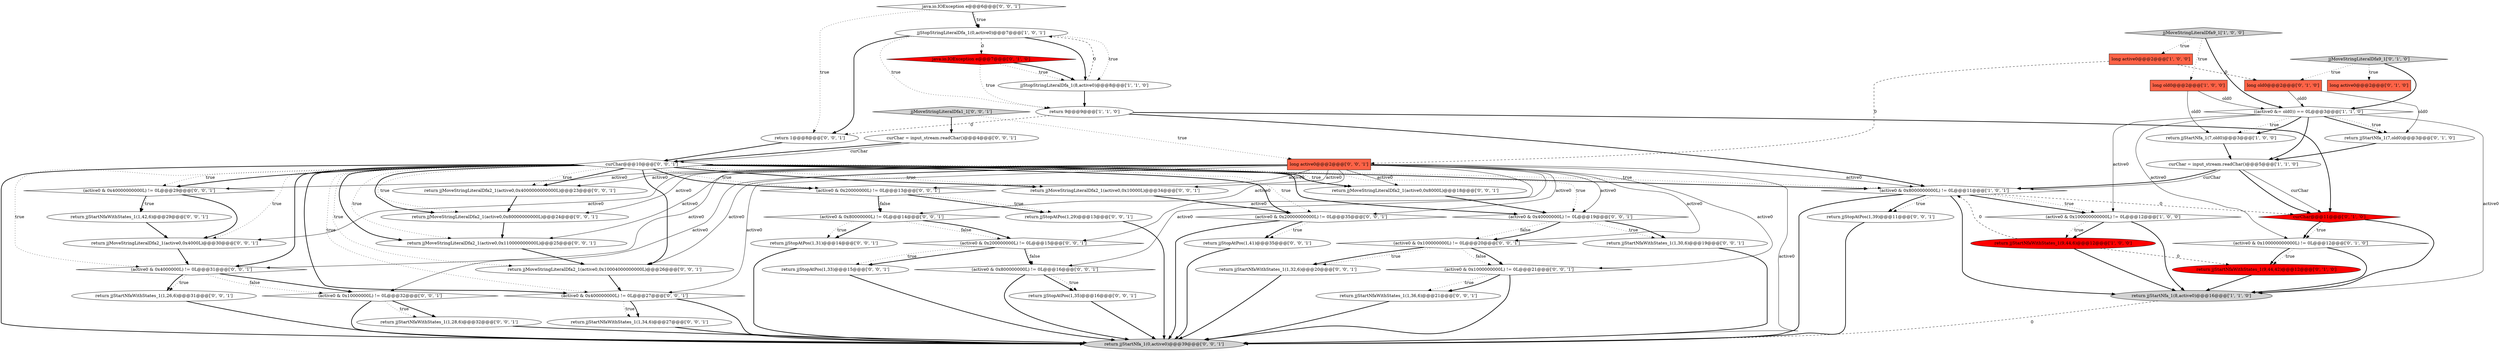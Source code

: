 digraph {
49 [style = filled, label = "(active0 & 0x4000000L) != 0L@@@31@@@['0', '0', '1']", fillcolor = white, shape = diamond image = "AAA0AAABBB3BBB"];
24 [style = filled, label = "return jjStartNfaWithStates_1(1,36,6)@@@21@@@['0', '0', '1']", fillcolor = white, shape = ellipse image = "AAA0AAABBB3BBB"];
2 [style = filled, label = "return 9@@@9@@@['1', '1', '0']", fillcolor = white, shape = ellipse image = "AAA0AAABBB1BBB"];
48 [style = filled, label = "java.io.IOException e@@@6@@@['0', '0', '1']", fillcolor = white, shape = diamond image = "AAA0AAABBB3BBB"];
52 [style = filled, label = "return jjMoveStringLiteralDfa2_1(active0,0x8000L)@@@18@@@['0', '0', '1']", fillcolor = white, shape = ellipse image = "AAA0AAABBB3BBB"];
12 [style = filled, label = "jjStopStringLiteralDfa_1(8,active0)@@@8@@@['1', '1', '0']", fillcolor = white, shape = ellipse image = "AAA0AAABBB1BBB"];
32 [style = filled, label = "jjMoveStringLiteralDfa1_1['0', '0', '1']", fillcolor = lightgray, shape = diamond image = "AAA0AAABBB3BBB"];
46 [style = filled, label = "return jjStopAtPos(1,39)@@@11@@@['0', '0', '1']", fillcolor = white, shape = ellipse image = "AAA0AAABBB3BBB"];
6 [style = filled, label = "return jjStartNfa_1(7,old0)@@@3@@@['1', '0', '0']", fillcolor = white, shape = ellipse image = "AAA0AAABBB1BBB"];
9 [style = filled, label = "jjStopStringLiteralDfa_1(0,active0)@@@7@@@['1', '0', '1']", fillcolor = white, shape = ellipse image = "AAA0AAABBB1BBB"];
39 [style = filled, label = "return jjStartNfaWithStates_1(1,34,6)@@@27@@@['0', '0', '1']", fillcolor = white, shape = ellipse image = "AAA0AAABBB3BBB"];
40 [style = filled, label = "long active0@@@2@@@['0', '0', '1']", fillcolor = tomato, shape = box image = "AAA0AAABBB3BBB"];
22 [style = filled, label = "curChar@@@10@@@['0', '0', '1']", fillcolor = white, shape = diamond image = "AAA0AAABBB3BBB"];
5 [style = filled, label = "curChar = input_stream.readChar()@@@5@@@['1', '1', '0']", fillcolor = white, shape = ellipse image = "AAA0AAABBB1BBB"];
57 [style = filled, label = "(active0 & 0x1000000000L) != 0L@@@21@@@['0', '0', '1']", fillcolor = white, shape = diamond image = "AAA0AAABBB3BBB"];
17 [style = filled, label = "jjMoveStringLiteralDfa9_1['0', '1', '0']", fillcolor = lightgray, shape = diamond image = "AAA0AAABBB2BBB"];
19 [style = filled, label = "long old0@@@2@@@['0', '1', '0']", fillcolor = tomato, shape = box image = "AAA1AAABBB2BBB"];
23 [style = filled, label = "(active0 & 0x10000000L) != 0L@@@32@@@['0', '0', '1']", fillcolor = white, shape = diamond image = "AAA0AAABBB3BBB"];
56 [style = filled, label = "(active0 & 0x100000000L) != 0L@@@20@@@['0', '0', '1']", fillcolor = white, shape = diamond image = "AAA0AAABBB3BBB"];
20 [style = filled, label = "return jjStartNfaWithStates_1(9,44,42)@@@12@@@['0', '1', '0']", fillcolor = red, shape = ellipse image = "AAA1AAABBB2BBB"];
0 [style = filled, label = "long old0@@@2@@@['1', '0', '0']", fillcolor = tomato, shape = box image = "AAA0AAABBB1BBB"];
25 [style = filled, label = "return jjMoveStringLiteralDfa2_1(active0,0x110000000000L)@@@25@@@['0', '0', '1']", fillcolor = white, shape = ellipse image = "AAA0AAABBB3BBB"];
53 [style = filled, label = "return jjStopAtPos(1,33)@@@15@@@['0', '0', '1']", fillcolor = white, shape = ellipse image = "AAA0AAABBB3BBB"];
14 [style = filled, label = "java.io.IOException e@@@7@@@['0', '1', '0']", fillcolor = red, shape = diamond image = "AAA1AAABBB2BBB"];
38 [style = filled, label = "return jjStartNfaWithStates_1(1,42,6)@@@29@@@['0', '0', '1']", fillcolor = white, shape = ellipse image = "AAA0AAABBB3BBB"];
45 [style = filled, label = "return jjMoveStringLiteralDfa2_1(active0,0x4000L)@@@30@@@['0', '0', '1']", fillcolor = white, shape = ellipse image = "AAA0AAABBB3BBB"];
16 [style = filled, label = "(active0 & 0x100000000000L) != 0L@@@12@@@['0', '1', '0']", fillcolor = white, shape = diamond image = "AAA0AAABBB2BBB"];
37 [style = filled, label = "return jjMoveStringLiteralDfa2_1(active0,0x10004000000000L)@@@26@@@['0', '0', '1']", fillcolor = white, shape = ellipse image = "AAA0AAABBB3BBB"];
29 [style = filled, label = "return jjMoveStringLiteralDfa2_1(active0,0x10000L)@@@34@@@['0', '0', '1']", fillcolor = white, shape = ellipse image = "AAA0AAABBB3BBB"];
42 [style = filled, label = "return jjMoveStringLiteralDfa2_1(active0,0x80000000000L)@@@24@@@['0', '0', '1']", fillcolor = white, shape = ellipse image = "AAA0AAABBB3BBB"];
59 [style = filled, label = "return jjStopAtPos(1,41)@@@35@@@['0', '0', '1']", fillcolor = white, shape = ellipse image = "AAA0AAABBB3BBB"];
7 [style = filled, label = "long active0@@@2@@@['1', '0', '0']", fillcolor = tomato, shape = box image = "AAA1AAABBB1BBB"];
50 [style = filled, label = "return jjMoveStringLiteralDfa2_1(active0,0x4000000000000L)@@@23@@@['0', '0', '1']", fillcolor = white, shape = ellipse image = "AAA0AAABBB3BBB"];
10 [style = filled, label = "(active0 & 0x8000000000L) != 0L@@@11@@@['1', '0', '1']", fillcolor = white, shape = diamond image = "AAA0AAABBB1BBB"];
33 [style = filled, label = "return jjStartNfaWithStates_1(1,30,6)@@@19@@@['0', '0', '1']", fillcolor = white, shape = ellipse image = "AAA0AAABBB3BBB"];
11 [style = filled, label = "((active0 &= old0)) == 0L@@@3@@@['1', '1', '0']", fillcolor = white, shape = diamond image = "AAA0AAABBB1BBB"];
41 [style = filled, label = "(active0 & 0x200000000L) != 0L@@@15@@@['0', '0', '1']", fillcolor = white, shape = diamond image = "AAA0AAABBB3BBB"];
21 [style = filled, label = "(active0 & 0x20000000L) != 0L@@@13@@@['0', '0', '1']", fillcolor = white, shape = diamond image = "AAA0AAABBB3BBB"];
27 [style = filled, label = "return jjStopAtPos(1,35)@@@16@@@['0', '0', '1']", fillcolor = white, shape = ellipse image = "AAA0AAABBB3BBB"];
3 [style = filled, label = "(active0 & 0x100000000000L) != 0L@@@12@@@['1', '0', '0']", fillcolor = white, shape = diamond image = "AAA0AAABBB1BBB"];
4 [style = filled, label = "return jjStartNfa_1(8,active0)@@@16@@@['1', '1', '0']", fillcolor = lightgray, shape = ellipse image = "AAA0AAABBB1BBB"];
30 [style = filled, label = "return jjStartNfaWithStates_1(1,32,6)@@@20@@@['0', '0', '1']", fillcolor = white, shape = ellipse image = "AAA0AAABBB3BBB"];
54 [style = filled, label = "(active0 & 0x40000000000L) != 0L@@@29@@@['0', '0', '1']", fillcolor = white, shape = diamond image = "AAA0AAABBB3BBB"];
55 [style = filled, label = "(active0 & 0x400000000L) != 0L@@@27@@@['0', '0', '1']", fillcolor = white, shape = diamond image = "AAA0AAABBB3BBB"];
13 [style = filled, label = "return jjStartNfa_1(7,old0)@@@3@@@['0', '1', '0']", fillcolor = white, shape = ellipse image = "AAA0AAABBB2BBB"];
58 [style = filled, label = "(active0 & 0x40000000L) != 0L@@@19@@@['0', '0', '1']", fillcolor = white, shape = diamond image = "AAA0AAABBB3BBB"];
28 [style = filled, label = "return jjStopAtPos(1,29)@@@13@@@['0', '0', '1']", fillcolor = white, shape = ellipse image = "AAA0AAABBB3BBB"];
34 [style = filled, label = "return jjStartNfa_1(0,active0)@@@39@@@['0', '0', '1']", fillcolor = lightgray, shape = ellipse image = "AAA0AAABBB3BBB"];
1 [style = filled, label = "jjMoveStringLiteralDfa9_1['1', '0', '0']", fillcolor = lightgray, shape = diamond image = "AAA0AAABBB1BBB"];
18 [style = filled, label = "long active0@@@2@@@['0', '1', '0']", fillcolor = tomato, shape = box image = "AAA0AAABBB2BBB"];
35 [style = filled, label = "(active0 & 0x800000000L) != 0L@@@16@@@['0', '0', '1']", fillcolor = white, shape = diamond image = "AAA0AAABBB3BBB"];
36 [style = filled, label = "return 1@@@8@@@['0', '0', '1']", fillcolor = white, shape = ellipse image = "AAA0AAABBB3BBB"];
47 [style = filled, label = "return jjStopAtPos(1,31)@@@14@@@['0', '0', '1']", fillcolor = white, shape = ellipse image = "AAA0AAABBB3BBB"];
31 [style = filled, label = "(active0 & 0x80000000L) != 0L@@@14@@@['0', '0', '1']", fillcolor = white, shape = diamond image = "AAA0AAABBB3BBB"];
51 [style = filled, label = "return jjStartNfaWithStates_1(1,28,6)@@@32@@@['0', '0', '1']", fillcolor = white, shape = ellipse image = "AAA0AAABBB3BBB"];
43 [style = filled, label = "(active0 & 0x20000000000L) != 0L@@@35@@@['0', '0', '1']", fillcolor = white, shape = diamond image = "AAA0AAABBB3BBB"];
8 [style = filled, label = "return jjStartNfaWithStates_1(9,44,6)@@@12@@@['1', '0', '0']", fillcolor = red, shape = ellipse image = "AAA1AAABBB1BBB"];
44 [style = filled, label = "curChar = input_stream.readChar()@@@4@@@['0', '0', '1']", fillcolor = white, shape = ellipse image = "AAA0AAABBB3BBB"];
26 [style = filled, label = "return jjStartNfaWithStates_1(1,26,6)@@@31@@@['0', '0', '1']", fillcolor = white, shape = ellipse image = "AAA0AAABBB3BBB"];
15 [style = filled, label = "curChar@@@11@@@['0', '1', '0']", fillcolor = red, shape = diamond image = "AAA1AAABBB2BBB"];
40->50 [style = solid, label="active0"];
19->13 [style = solid, label="old0"];
9->12 [style = dotted, label="true"];
56->30 [style = bold, label=""];
46->34 [style = bold, label=""];
8->10 [style = dashed, label="0"];
23->51 [style = bold, label=""];
55->39 [style = dotted, label="true"];
58->33 [style = dotted, label="true"];
22->37 [style = bold, label=""];
26->34 [style = bold, label=""];
12->9 [style = dashed, label="0"];
10->3 [style = dotted, label="true"];
5->15 [style = bold, label=""];
16->20 [style = dotted, label="true"];
24->34 [style = bold, label=""];
54->38 [style = dotted, label="true"];
11->4 [style = solid, label="active0"];
40->43 [style = solid, label="active0"];
37->55 [style = bold, label=""];
3->4 [style = bold, label=""];
40->34 [style = solid, label="active0"];
57->34 [style = bold, label=""];
21->28 [style = bold, label=""];
0->11 [style = solid, label="old0"];
12->2 [style = bold, label=""];
57->24 [style = dotted, label="true"];
21->31 [style = bold, label=""];
22->58 [style = dotted, label="true"];
2->36 [style = dashed, label="0"];
40->37 [style = solid, label="active0"];
53->34 [style = bold, label=""];
48->9 [style = dotted, label="true"];
40->25 [style = solid, label="active0"];
22->42 [style = dotted, label="true"];
11->13 [style = bold, label=""];
2->15 [style = bold, label=""];
29->43 [style = bold, label=""];
55->34 [style = bold, label=""];
5->15 [style = solid, label="curChar"];
31->41 [style = dotted, label="false"];
1->0 [style = dotted, label="true"];
8->4 [style = bold, label=""];
47->34 [style = bold, label=""];
54->38 [style = bold, label=""];
22->54 [style = dotted, label="true"];
19->11 [style = solid, label="old0"];
10->15 [style = dashed, label="0"];
14->2 [style = dotted, label="true"];
5->10 [style = bold, label=""];
22->25 [style = bold, label=""];
22->29 [style = dotted, label="true"];
40->54 [style = solid, label="active0"];
41->35 [style = dotted, label="false"];
40->10 [style = solid, label="active0"];
14->12 [style = dotted, label="true"];
56->57 [style = dotted, label="false"];
39->34 [style = bold, label=""];
22->43 [style = bold, label=""];
22->50 [style = bold, label=""];
22->43 [style = dotted, label="true"];
38->45 [style = bold, label=""];
30->34 [style = bold, label=""];
59->34 [style = bold, label=""];
11->13 [style = dotted, label="true"];
56->57 [style = bold, label=""];
15->16 [style = dotted, label="true"];
40->21 [style = solid, label="active0"];
58->56 [style = dotted, label="false"];
21->28 [style = dotted, label="true"];
48->36 [style = dotted, label="true"];
58->56 [style = bold, label=""];
57->24 [style = bold, label=""];
22->49 [style = bold, label=""];
1->11 [style = bold, label=""];
43->59 [style = dotted, label="true"];
41->53 [style = bold, label=""];
52->58 [style = bold, label=""];
49->23 [style = dotted, label="false"];
23->51 [style = dotted, label="true"];
10->34 [style = bold, label=""];
41->53 [style = dotted, label="true"];
25->37 [style = bold, label=""];
4->34 [style = dashed, label="0"];
40->31 [style = solid, label="active0"];
31->41 [style = bold, label=""];
13->5 [style = bold, label=""];
22->54 [style = bold, label=""];
44->22 [style = bold, label=""];
31->47 [style = bold, label=""];
35->34 [style = bold, label=""];
16->20 [style = bold, label=""];
40->58 [style = solid, label="active0"];
40->23 [style = solid, label="active0"];
40->42 [style = solid, label="active0"];
43->34 [style = bold, label=""];
22->42 [style = bold, label=""];
22->21 [style = dotted, label="true"];
43->59 [style = bold, label=""];
31->47 [style = dotted, label="true"];
17->18 [style = dotted, label="true"];
22->50 [style = dotted, label="true"];
42->25 [style = bold, label=""];
40->56 [style = solid, label="active0"];
22->25 [style = dotted, label="true"];
22->55 [style = bold, label=""];
22->29 [style = bold, label=""];
22->37 [style = dotted, label="true"];
49->23 [style = bold, label=""];
55->39 [style = bold, label=""];
2->10 [style = bold, label=""];
40->52 [style = solid, label="active0"];
11->5 [style = bold, label=""];
6->5 [style = bold, label=""];
40->55 [style = solid, label="active0"];
27->34 [style = bold, label=""];
50->42 [style = bold, label=""];
22->58 [style = bold, label=""];
11->6 [style = dotted, label="true"];
3->8 [style = bold, label=""];
40->57 [style = solid, label="active0"];
17->19 [style = dotted, label="true"];
22->10 [style = bold, label=""];
32->44 [style = bold, label=""];
11->3 [style = solid, label="active0"];
49->26 [style = dotted, label="true"];
40->45 [style = solid, label="active0"];
9->12 [style = bold, label=""];
16->4 [style = bold, label=""];
40->41 [style = solid, label="active0"];
10->46 [style = dotted, label="true"];
40->35 [style = solid, label="active0"];
7->40 [style = dashed, label="0"];
9->36 [style = bold, label=""];
41->35 [style = bold, label=""];
54->45 [style = bold, label=""];
35->27 [style = bold, label=""];
22->10 [style = dotted, label="true"];
11->16 [style = solid, label="active0"];
5->10 [style = solid, label="curChar"];
28->34 [style = bold, label=""];
44->22 [style = solid, label="curChar"];
45->49 [style = bold, label=""];
22->52 [style = bold, label=""];
21->31 [style = dotted, label="false"];
11->6 [style = bold, label=""];
8->20 [style = dashed, label="0"];
10->46 [style = bold, label=""];
22->21 [style = bold, label=""];
22->49 [style = dotted, label="true"];
10->3 [style = bold, label=""];
48->9 [style = bold, label=""];
22->55 [style = dotted, label="true"];
40->29 [style = solid, label="active0"];
32->40 [style = dotted, label="true"];
15->16 [style = bold, label=""];
22->45 [style = dotted, label="true"];
20->4 [style = bold, label=""];
1->7 [style = dotted, label="true"];
58->33 [style = bold, label=""];
22->52 [style = dotted, label="true"];
35->27 [style = dotted, label="true"];
9->14 [style = dashed, label="0"];
56->30 [style = dotted, label="true"];
7->19 [style = dashed, label="0"];
9->2 [style = dotted, label="true"];
14->12 [style = bold, label=""];
22->34 [style = bold, label=""];
15->4 [style = bold, label=""];
10->4 [style = bold, label=""];
0->6 [style = solid, label="old0"];
23->34 [style = bold, label=""];
49->26 [style = bold, label=""];
51->34 [style = bold, label=""];
3->8 [style = dotted, label="true"];
33->34 [style = bold, label=""];
40->49 [style = solid, label="active0"];
17->11 [style = bold, label=""];
36->22 [style = bold, label=""];
}
